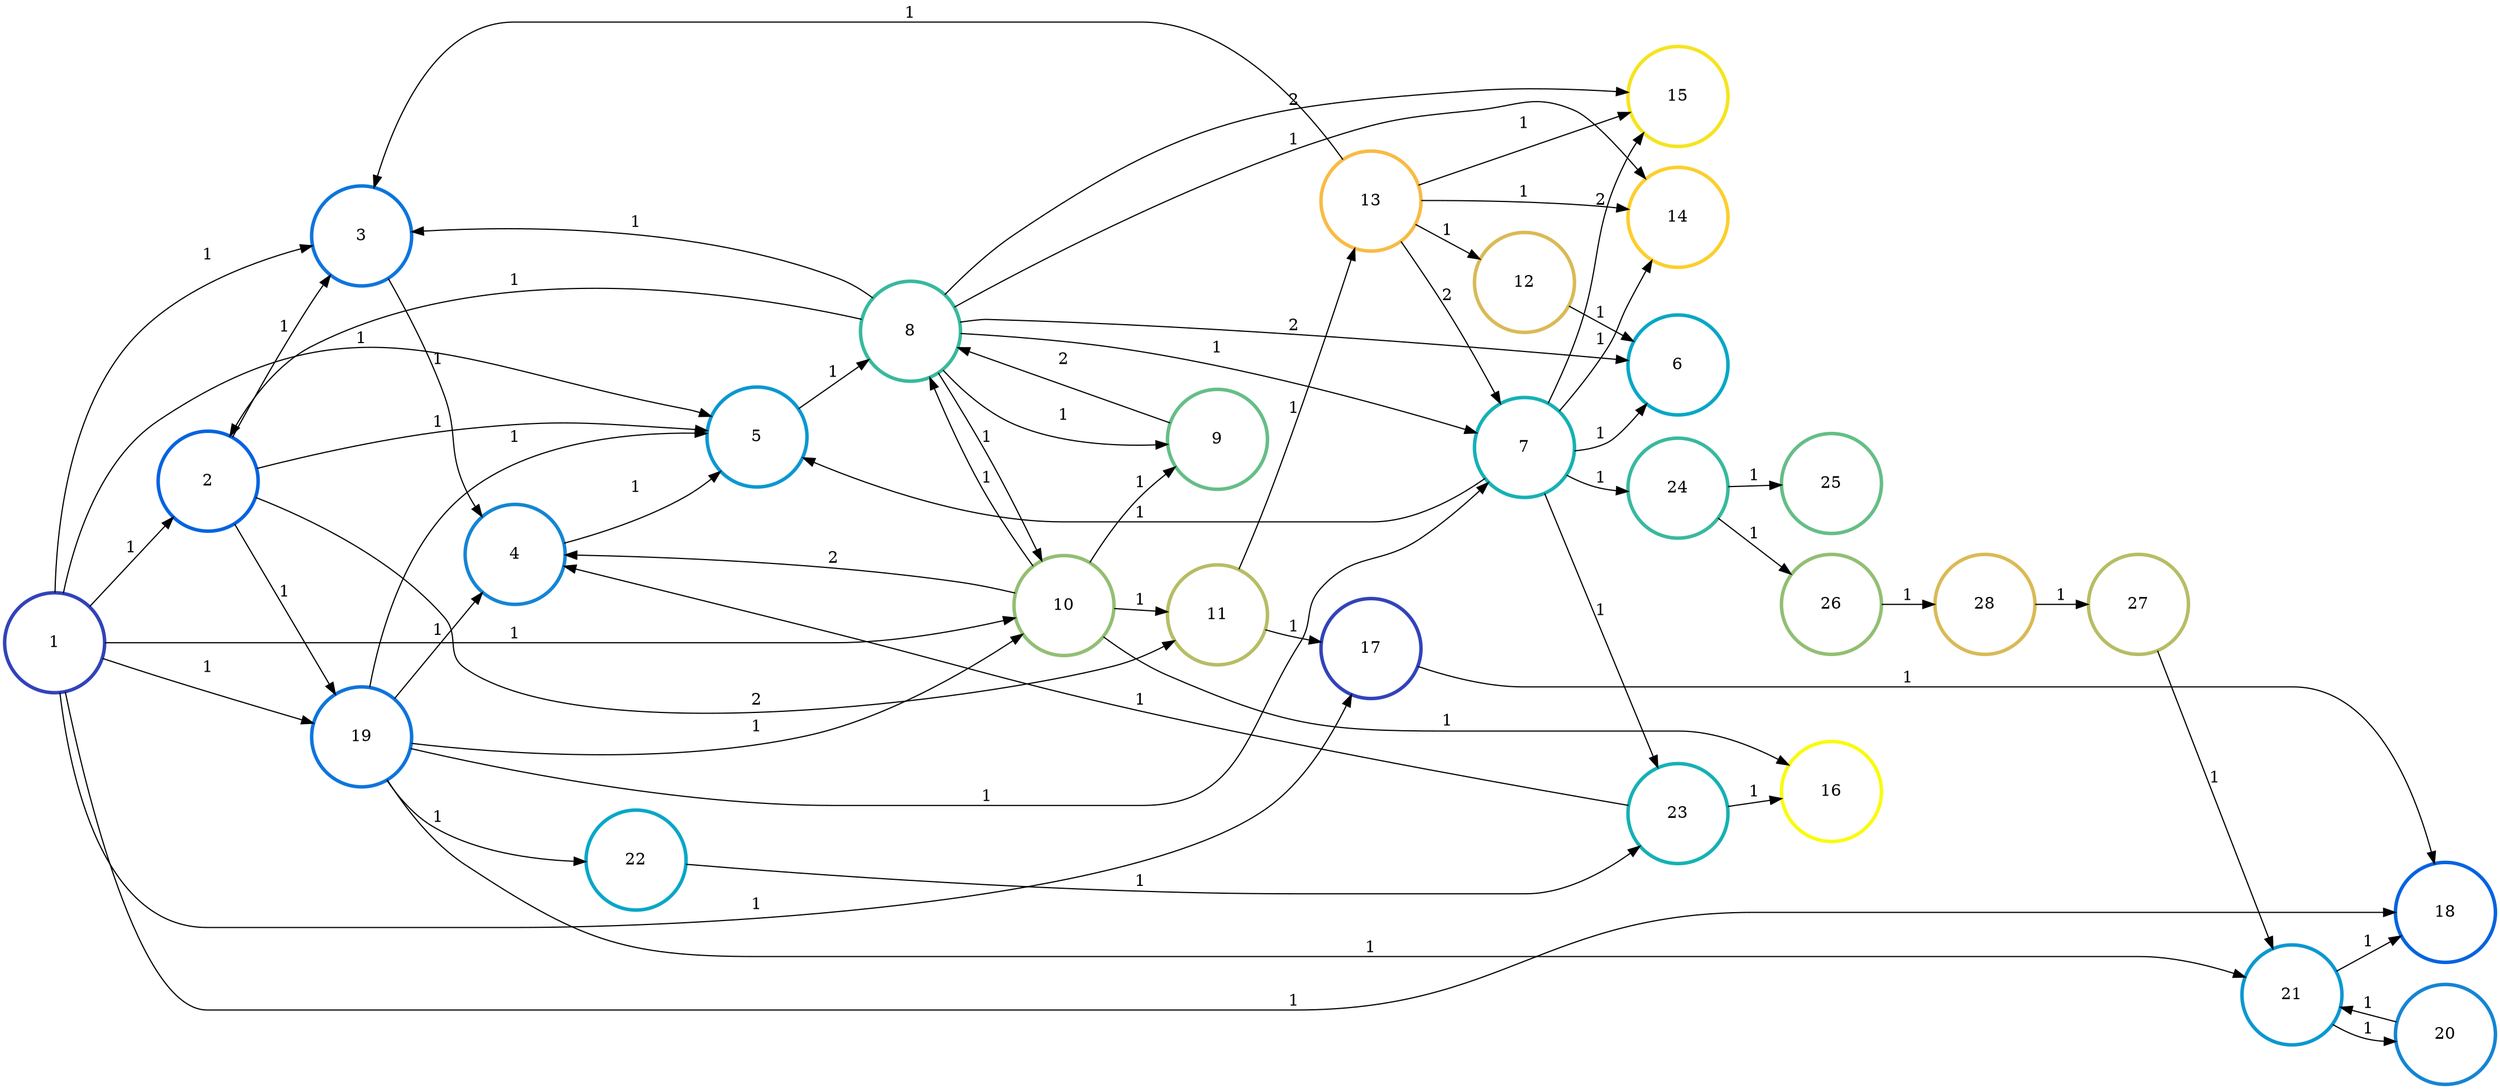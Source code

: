 digraph N {
	overlap="false"
	rankdir="LR"
	0 [label="1",width=1.2,height=1.2,style="",penwidth=3,color="#3243BA"]
	1 [label="2",width=1.2,height=1.2,style="",penwidth=3,color="#0363E1"]
	2 [label="3",width=1.2,height=1.2,style="",penwidth=3,color="#0D75DC"]
	3 [label="4",width=1.2,height=1.2,style="",penwidth=3,color="#1485D4"]
	4 [label="5",width=1.2,height=1.2,style="",penwidth=3,color="#0998D1"]
	5 [label="6",width=1.2,height=1.2,style="",penwidth=3,color="#06A7C6"]
	6 [label="7",width=1.2,height=1.2,style="",penwidth=3,color="#15B1B4"]
	7 [label="8",width=1.2,height=1.2,style="",penwidth=3,color="#38B99E"]
	8 [label="9",width=1.2,height=1.2,style="",penwidth=3,color="#65BE86"]
	9 [label="10",width=1.2,height=1.2,style="",penwidth=3,color="#92BF73"]
	10 [label="11",width=1.2,height=1.2,style="",penwidth=3,color="#B7BD64"]
	11 [label="12",width=1.2,height=1.2,style="",penwidth=3,color="#D9BA56"]
	12 [label="13",width=1.2,height=1.2,style="",penwidth=3,color="#F8BB44"]
	13 [label="14",width=1.2,height=1.2,style="",penwidth=3,color="#FCCE2E"]
	14 [label="15",width=1.2,height=1.2,style="",penwidth=3,color="#F5E41D"]
	15 [label="16",width=1.2,height=1.2,style="",penwidth=3,color="#F9FB0E"]
	16 [label="17",width=1.2,height=1.2,style="",penwidth=3,color="#3243BA"]
	17 [label="18",width=1.2,height=1.2,style="",penwidth=3,color="#0363E1"]
	18 [label="19",width=1.2,height=1.2,style="",penwidth=3,color="#0D75DC"]
	19 [label="20",width=1.2,height=1.2,style="",penwidth=3,color="#1485D4"]
	20 [label="21",width=1.2,height=1.2,style="",penwidth=3,color="#0998D1"]
	21 [label="22",width=1.2,height=1.2,style="",penwidth=3,color="#06A7C6"]
	22 [label="23",width=1.2,height=1.2,style="",penwidth=3,color="#15B1B4"]
	23 [label="24",width=1.2,height=1.2,style="",penwidth=3,color="#38B99E"]
	24 [label="25",width=1.2,height=1.2,style="",penwidth=3,color="#65BE86"]
	25 [label="26",width=1.2,height=1.2,style="",penwidth=3,color="#92BF73"]
	26 [label="27",width=1.2,height=1.2,style="",penwidth=3,color="#B7BD64"]
	27 [label="28",width=1.2,height=1.2,style="",penwidth=3,color="#D9BA56"]
	0 -> 1 [penwidth=1,color=black,label="1"]
	0 -> 2 [penwidth=1,color=black,label="1"]
	0 -> 4 [penwidth=1,color=black,label="1"]
	0 -> 9 [penwidth=1,color=black,label="1"]
	0 -> 16 [penwidth=1,color=black,label="1"]
	0 -> 17 [penwidth=1,color=black,label="1"]
	0 -> 18 [penwidth=1,color=black,label="1"]
	1 -> 2 [penwidth=1,color=black,label="1"]
	1 -> 4 [penwidth=1,color=black,label="1"]
	1 -> 10 [penwidth=1,color=black,label="2"]
	1 -> 18 [penwidth=1,color=black,label="1"]
	2 -> 3 [penwidth=1,color=black,label="1"]
	3 -> 4 [penwidth=1,color=black,label="1"]
	4 -> 7 [penwidth=1,color=black,label="1"]
	6 -> 4 [penwidth=1,color=black,label="1"]
	6 -> 5 [penwidth=1,color=black,label="1"]
	6 -> 13 [penwidth=1,color=black,label="1"]
	6 -> 14 [penwidth=1,color=black,label="2"]
	6 -> 22 [penwidth=1,color=black,label="1"]
	6 -> 23 [penwidth=1,color=black,label="1"]
	7 -> 1 [penwidth=1,color=black,label="1"]
	7 -> 2 [penwidth=1,color=black,label="1"]
	7 -> 5 [penwidth=1,color=black,label="2"]
	7 -> 6 [penwidth=1,color=black,label="1"]
	7 -> 8 [penwidth=1,color=black,label="1"]
	7 -> 9 [penwidth=1,color=black,label="1"]
	7 -> 13 [penwidth=1,color=black,label="1"]
	7 -> 14 [penwidth=1,color=black,label="2"]
	8 -> 7 [penwidth=1,color=black,label="2"]
	9 -> 3 [penwidth=1,color=black,label="2"]
	9 -> 7 [penwidth=1,color=black,label="1"]
	9 -> 8 [penwidth=1,color=black,label="1"]
	9 -> 10 [penwidth=1,color=black,label="1"]
	9 -> 15 [penwidth=1,color=black,label="1"]
	10 -> 12 [penwidth=1,color=black,label="1"]
	10 -> 16 [penwidth=1,color=black,label="1"]
	11 -> 5 [penwidth=1,color=black,label="1"]
	12 -> 2 [penwidth=1,color=black,label="1"]
	12 -> 6 [penwidth=1,color=black,label="2"]
	12 -> 11 [penwidth=1,color=black,label="1"]
	12 -> 13 [penwidth=1,color=black,label="1"]
	12 -> 14 [penwidth=1,color=black,label="1"]
	16 -> 17 [penwidth=1,color=black,label="1"]
	18 -> 3 [penwidth=1,color=black,label="1"]
	18 -> 4 [penwidth=1,color=black,label="1"]
	18 -> 6 [penwidth=1,color=black,label="1"]
	18 -> 9 [penwidth=1,color=black,label="1"]
	18 -> 20 [penwidth=1,color=black,label="1"]
	18 -> 21 [penwidth=1,color=black,label="1"]
	19 -> 20 [penwidth=1,color=black,label="1"]
	20 -> 17 [penwidth=1,color=black,label="1"]
	20 -> 19 [penwidth=1,color=black,label="1"]
	21 -> 22 [penwidth=1,color=black,label="1"]
	22 -> 3 [penwidth=1,color=black,label="1"]
	22 -> 15 [penwidth=1,color=black,label="1"]
	23 -> 24 [penwidth=1,color=black,label="1"]
	23 -> 25 [penwidth=1,color=black,label="1"]
	25 -> 27 [penwidth=1,color=black,label="1"]
	26 -> 20 [penwidth=1,color=black,label="1"]
	27 -> 26 [penwidth=1,color=black,label="1"]
}
